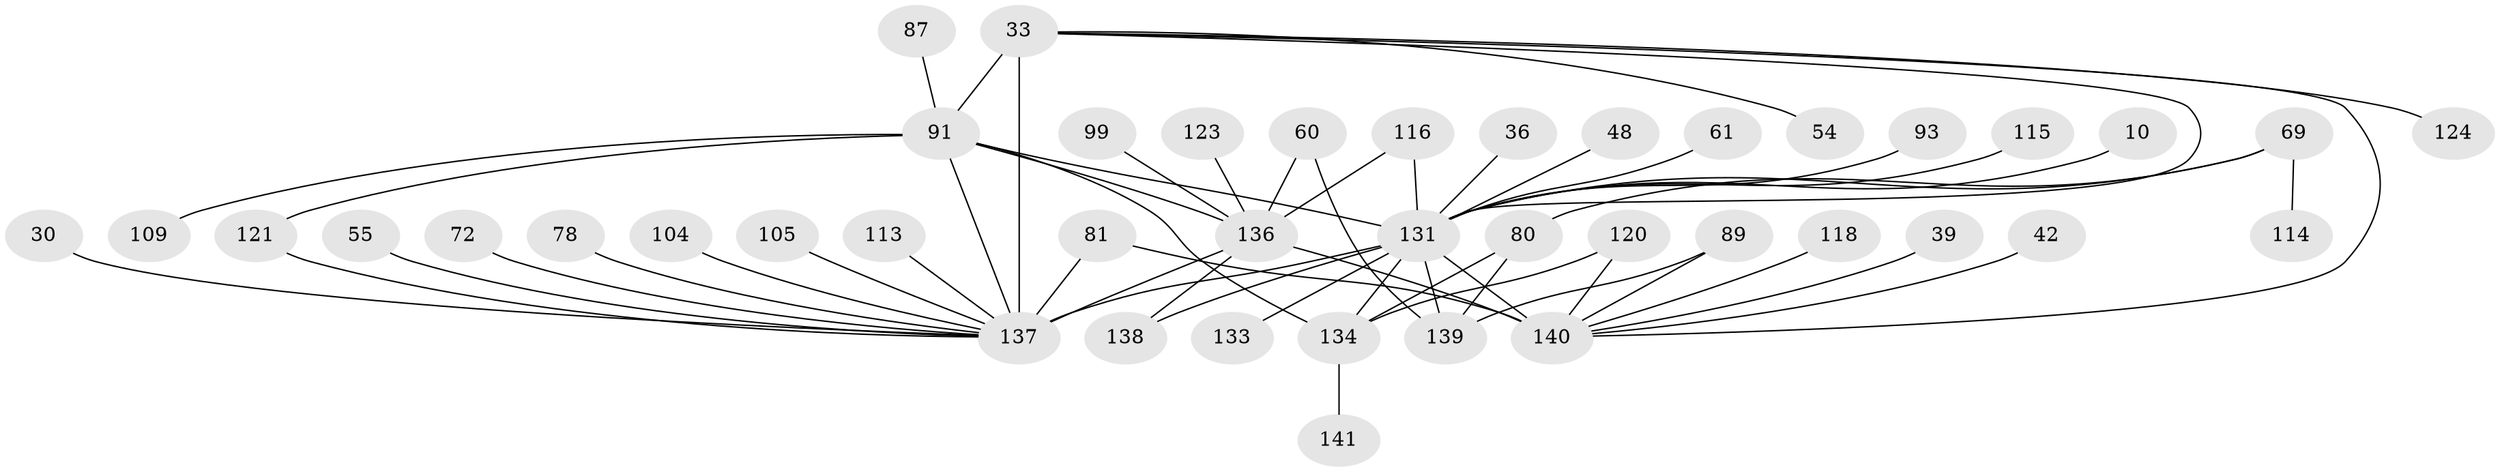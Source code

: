 // original degree distribution, {10: 0.0070921985815602835, 7: 0.014184397163120567, 8: 0.0070921985815602835, 3: 0.2624113475177305, 4: 0.10638297872340426, 1: 0.24113475177304963, 6: 0.03546099290780142, 5: 0.04964539007092199, 2: 0.2765957446808511}
// Generated by graph-tools (version 1.1) at 2025/46/03/04/25 21:46:00]
// undirected, 42 vertices, 57 edges
graph export_dot {
graph [start="1"]
  node [color=gray90,style=filled];
  10;
  30;
  33 [super="+23"];
  36;
  39;
  42;
  48;
  54;
  55;
  60;
  61;
  69 [super="+49"];
  72;
  78;
  80;
  81;
  87;
  89;
  91 [super="+13+43+46"];
  93;
  99;
  104;
  105;
  109;
  113 [super="+98"];
  114;
  115;
  116;
  118;
  120;
  121 [super="+38"];
  123;
  124;
  131 [super="+19+51+130+71+125+117"];
  133;
  134 [super="+79+119+77+122"];
  136 [super="+11+34+129+132+47"];
  137 [super="+45+74+31+76+97"];
  138 [super="+135"];
  139 [super="+127+84"];
  140 [super="+8+62"];
  141;
  10 -- 131;
  30 -- 137;
  33 -- 54;
  33 -- 124;
  33 -- 140 [weight=2];
  33 -- 137 [weight=5];
  33 -- 131;
  33 -- 91 [weight=2];
  36 -- 131;
  39 -- 140;
  42 -- 140;
  48 -- 131;
  55 -- 137;
  60 -- 136;
  60 -- 139;
  61 -- 131;
  69 -- 80;
  69 -- 114;
  69 -- 131 [weight=3];
  72 -- 137;
  78 -- 137;
  80 -- 134;
  80 -- 139;
  81 -- 140;
  81 -- 137;
  87 -- 91;
  89 -- 140;
  89 -- 139;
  91 -- 136;
  91 -- 131;
  91 -- 134 [weight=3];
  91 -- 109;
  91 -- 121;
  91 -- 137;
  93 -- 131;
  99 -- 136;
  104 -- 137;
  105 -- 137;
  113 -- 137;
  115 -- 131;
  116 -- 136;
  116 -- 131;
  118 -- 140;
  120 -- 140;
  120 -- 134;
  121 -- 137 [weight=2];
  123 -- 136;
  131 -- 140 [weight=6];
  131 -- 133;
  131 -- 137 [weight=8];
  131 -- 134 [weight=4];
  131 -- 138;
  131 -- 139 [weight=4];
  134 -- 141;
  136 -- 138;
  136 -- 140 [weight=5];
  136 -- 137 [weight=2];
}
